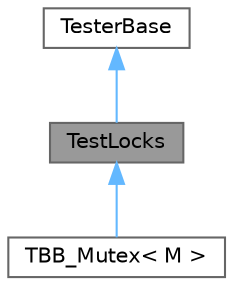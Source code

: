 digraph "TestLocks"
{
 // LATEX_PDF_SIZE
  bgcolor="transparent";
  edge [fontname=Helvetica,fontsize=10,labelfontname=Helvetica,labelfontsize=10];
  node [fontname=Helvetica,fontsize=10,shape=box,height=0.2,width=0.4];
  Node1 [id="Node000001",label="TestLocks",height=0.2,width=0.4,color="gray40", fillcolor="grey60", style="filled", fontcolor="black",tooltip="base class for tests family"];
  Node2 -> Node1 [id="edge3_Node000001_Node000002",dir="back",color="steelblue1",style="solid",tooltip=" "];
  Node2 [id="Node000002",label="TesterBase",height=0.2,width=0.4,color="gray40", fillcolor="white", style="filled",URL="$class_tester_base.html",tooltip=" "];
  Node1 -> Node3 [id="edge4_Node000001_Node000003",dir="back",color="steelblue1",style="solid",tooltip=" "];
  Node3 [id="Node000003",label="TBB_Mutex\< M \>",height=0.2,width=0.4,color="gray40", fillcolor="white", style="filled",URL="$struct_t_b_b___mutex.html",tooltip="template test unit for any of TBB mutexes"];
}
